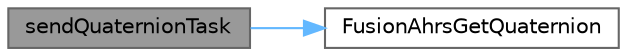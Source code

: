 digraph "sendQuaternionTask"
{
 // LATEX_PDF_SIZE
  bgcolor="transparent";
  edge [fontname=Helvetica,fontsize=10,labelfontname=Helvetica,labelfontsize=10];
  node [fontname=Helvetica,fontsize=10,shape=box,height=0.2,width=0.4];
  rankdir="LR";
  Node1 [id="Node000001",label="sendQuaternionTask",height=0.2,width=0.4,color="gray40", fillcolor="grey60", style="filled", fontcolor="black",tooltip="RTOS-Task, welcher ein Quaternion an die UART-Schnitstelle sendet. Kann z.B. für die Visualisierung g..."];
  Node1 -> Node2 [id="edge1_Node000001_Node000002",color="steelblue1",style="solid",tooltip=" "];
  Node2 [id="Node000002",label="FusionAhrsGetQuaternion",height=0.2,width=0.4,color="grey40", fillcolor="white", style="filled",URL="$_fusion_ahrs_8c.html#a2a347b0aec6ab1da57cd4036a836a37c",tooltip="Returns the quaternion describing the sensor relative to the Earth."];
}
